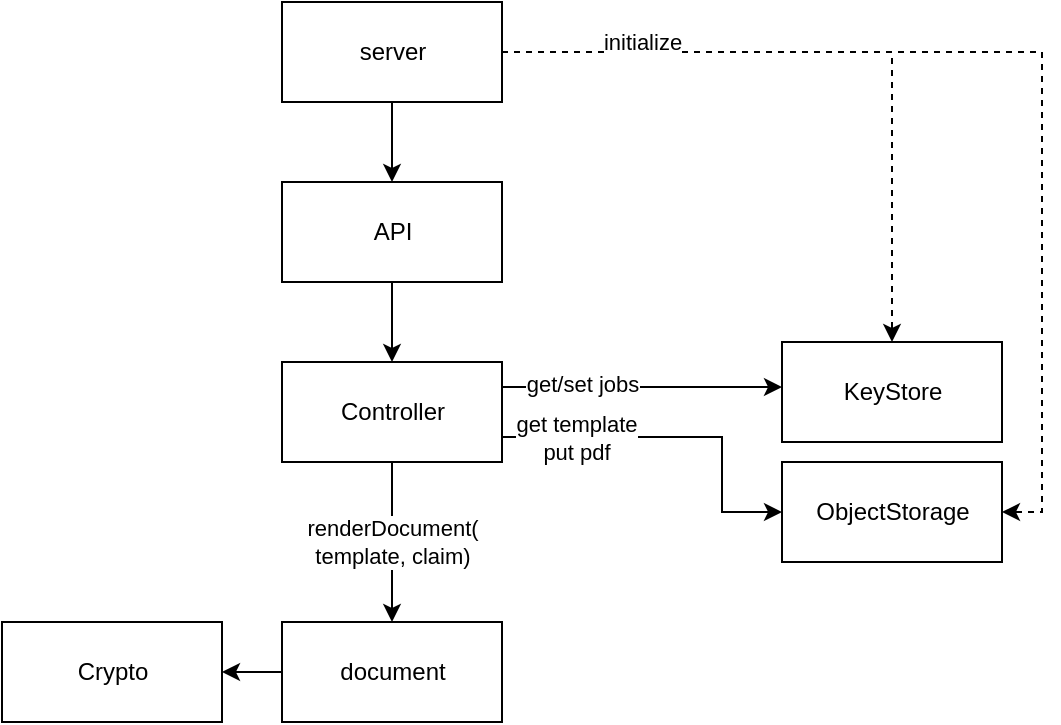 <mxfile version="20.3.0" type="device"><diagram id="4sKjfC7Hragi-soHtx5j" name="L2 - Renderer"><mxGraphModel dx="738" dy="446" grid="1" gridSize="10" guides="1" tooltips="1" connect="1" arrows="1" fold="1" page="1" pageScale="1" pageWidth="827" pageHeight="1169" math="0" shadow="0"><root><mxCell id="0"/><mxCell id="1" parent="0"/><mxCell id="dW_UUCccxpAgLlrVRhI6-3" value="" style="edgeStyle=orthogonalEdgeStyle;rounded=0;orthogonalLoop=1;jettySize=auto;html=1;" edge="1" parent="1" source="dW_UUCccxpAgLlrVRhI6-1" target="dW_UUCccxpAgLlrVRhI6-2"><mxGeometry relative="1" as="geometry"/></mxCell><mxCell id="dW_UUCccxpAgLlrVRhI6-15" style="edgeStyle=orthogonalEdgeStyle;rounded=0;orthogonalLoop=1;jettySize=auto;html=1;exitX=1;exitY=0.5;exitDx=0;exitDy=0;entryX=0.5;entryY=0;entryDx=0;entryDy=0;dashed=1;" edge="1" parent="1" source="dW_UUCccxpAgLlrVRhI6-1" target="dW_UUCccxpAgLlrVRhI6-11"><mxGeometry relative="1" as="geometry"/></mxCell><mxCell id="dW_UUCccxpAgLlrVRhI6-16" value="initialize" style="edgeStyle=orthogonalEdgeStyle;rounded=0;orthogonalLoop=1;jettySize=auto;html=1;exitX=1;exitY=0.5;exitDx=0;exitDy=0;entryX=1;entryY=0.5;entryDx=0;entryDy=0;dashed=1;" edge="1" parent="1" source="dW_UUCccxpAgLlrVRhI6-1" target="dW_UUCccxpAgLlrVRhI6-10"><mxGeometry x="-0.731" y="5" relative="1" as="geometry"><mxPoint as="offset"/></mxGeometry></mxCell><mxCell id="dW_UUCccxpAgLlrVRhI6-1" value="server" style="html=1;" vertex="1" parent="1"><mxGeometry x="190" y="460" width="110" height="50" as="geometry"/></mxCell><mxCell id="dW_UUCccxpAgLlrVRhI6-5" value="" style="edgeStyle=orthogonalEdgeStyle;rounded=0;orthogonalLoop=1;jettySize=auto;html=1;" edge="1" parent="1" source="dW_UUCccxpAgLlrVRhI6-2" target="dW_UUCccxpAgLlrVRhI6-4"><mxGeometry relative="1" as="geometry"/></mxCell><mxCell id="dW_UUCccxpAgLlrVRhI6-2" value="API" style="html=1;" vertex="1" parent="1"><mxGeometry x="190" y="550" width="110" height="50" as="geometry"/></mxCell><mxCell id="dW_UUCccxpAgLlrVRhI6-7" value="" style="edgeStyle=orthogonalEdgeStyle;rounded=0;orthogonalLoop=1;jettySize=auto;html=1;exitX=0;exitY=0.5;exitDx=0;exitDy=0;" edge="1" parent="1" source="dW_UUCccxpAgLlrVRhI6-8" target="dW_UUCccxpAgLlrVRhI6-6"><mxGeometry relative="1" as="geometry"/></mxCell><mxCell id="dW_UUCccxpAgLlrVRhI6-9" value="renderDocument(&lt;br&gt;template, claim)" style="edgeStyle=orthogonalEdgeStyle;rounded=0;orthogonalLoop=1;jettySize=auto;html=1;" edge="1" parent="1" source="dW_UUCccxpAgLlrVRhI6-4" target="dW_UUCccxpAgLlrVRhI6-8"><mxGeometry relative="1" as="geometry"/></mxCell><mxCell id="dW_UUCccxpAgLlrVRhI6-12" value="get&amp;nbsp;template&lt;br&gt;put pdf" style="edgeStyle=orthogonalEdgeStyle;rounded=0;orthogonalLoop=1;jettySize=auto;html=1;exitX=1;exitY=0.75;exitDx=0;exitDy=0;" edge="1" parent="1" source="dW_UUCccxpAgLlrVRhI6-4" target="dW_UUCccxpAgLlrVRhI6-10"><mxGeometry x="-0.588" relative="1" as="geometry"><Array as="points"><mxPoint x="410" y="678"/><mxPoint x="410" y="715"/></Array><mxPoint as="offset"/></mxGeometry></mxCell><mxCell id="dW_UUCccxpAgLlrVRhI6-13" value="get/set jobs" style="edgeStyle=orthogonalEdgeStyle;rounded=0;orthogonalLoop=1;jettySize=auto;html=1;exitX=1;exitY=0.25;exitDx=0;exitDy=0;" edge="1" parent="1" source="dW_UUCccxpAgLlrVRhI6-4" target="dW_UUCccxpAgLlrVRhI6-11"><mxGeometry x="-0.429" y="3" relative="1" as="geometry"><Array as="points"><mxPoint x="480" y="653"/><mxPoint x="480" y="653"/></Array><mxPoint y="1" as="offset"/></mxGeometry></mxCell><mxCell id="dW_UUCccxpAgLlrVRhI6-4" value="Controller" style="html=1;" vertex="1" parent="1"><mxGeometry x="190" y="640" width="110" height="50" as="geometry"/></mxCell><mxCell id="dW_UUCccxpAgLlrVRhI6-6" value="Crypto" style="html=1;" vertex="1" parent="1"><mxGeometry x="50" y="770" width="110" height="50" as="geometry"/></mxCell><mxCell id="dW_UUCccxpAgLlrVRhI6-8" value="document" style="html=1;" vertex="1" parent="1"><mxGeometry x="190" y="770" width="110" height="50" as="geometry"/></mxCell><mxCell id="dW_UUCccxpAgLlrVRhI6-10" value="ObjectStorage" style="html=1;" vertex="1" parent="1"><mxGeometry x="440" y="690" width="110" height="50" as="geometry"/></mxCell><mxCell id="dW_UUCccxpAgLlrVRhI6-11" value="KeyStore" style="html=1;" vertex="1" parent="1"><mxGeometry x="440" y="630" width="110" height="50" as="geometry"/></mxCell></root></mxGraphModel></diagram></mxfile>